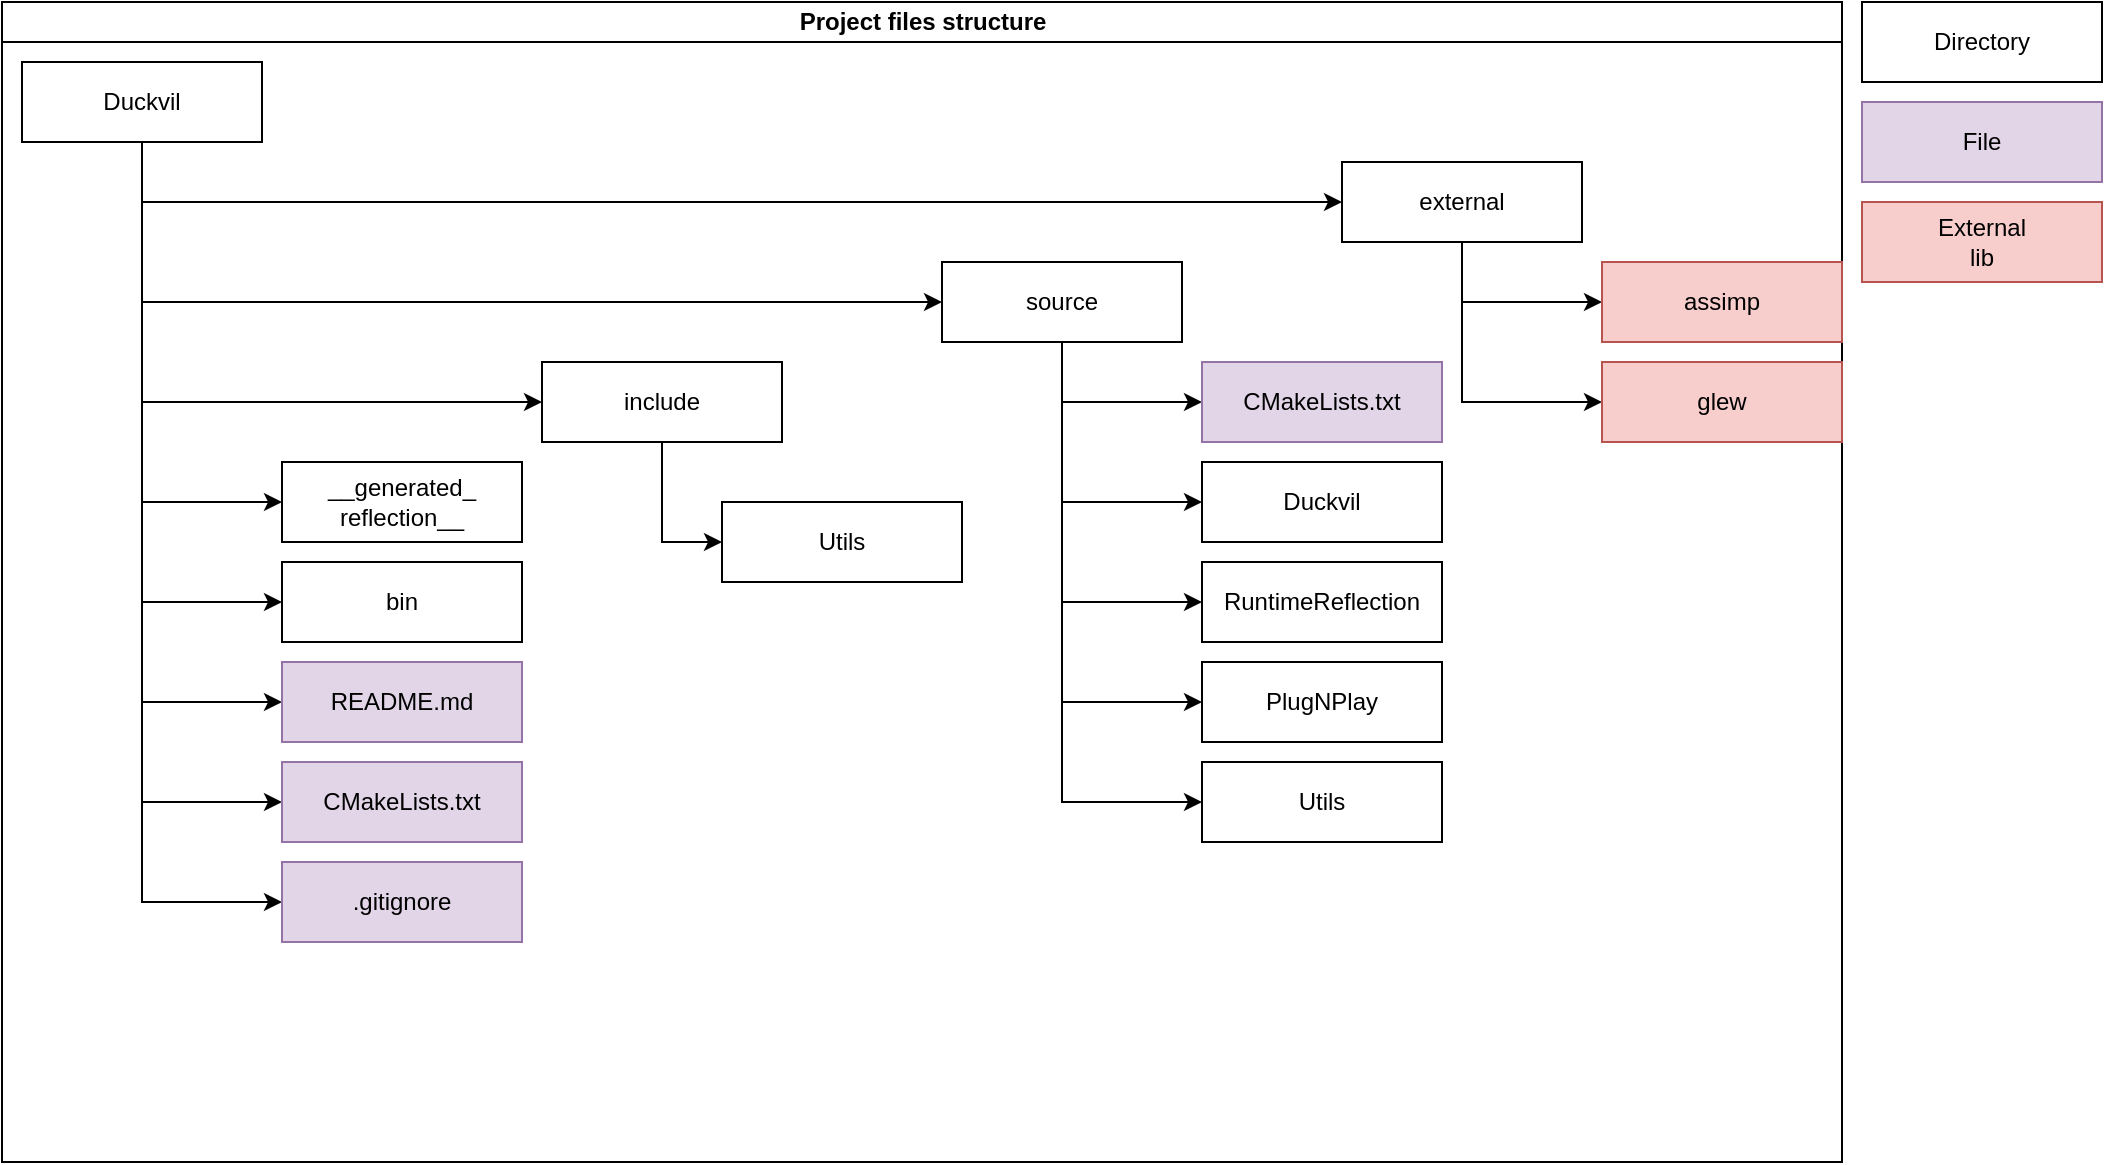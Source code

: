 <mxfile version="13.6.8" type="github">
  <diagram id="ULhpWxFNTIIWzPGshfsr" name="Page-1">
    <mxGraphModel dx="1695" dy="479" grid="1" gridSize="10" guides="1" tooltips="1" connect="1" arrows="1" fold="1" page="1" pageScale="1" pageWidth="827" pageHeight="1169" math="0" shadow="0">
      <root>
        <mxCell id="0" />
        <mxCell id="1" parent="0" />
        <mxCell id="LlnX-2IG8yPzgnpLX-u9-1" value="Project files structure" style="swimlane;html=1;startSize=20;horizontal=1;containerType=tree;" parent="1" vertex="1">
          <mxGeometry x="-80" y="20" width="920" height="580" as="geometry" />
        </mxCell>
        <mxCell id="LlnX-2IG8yPzgnpLX-u9-8" style="edgeStyle=orthogonalEdgeStyle;rounded=0;orthogonalLoop=1;jettySize=auto;html=1;exitX=0.5;exitY=1;exitDx=0;exitDy=0;entryX=0;entryY=0.5;entryDx=0;entryDy=0;" parent="LlnX-2IG8yPzgnpLX-u9-1" source="LlnX-2IG8yPzgnpLX-u9-3" target="LlnX-2IG8yPzgnpLX-u9-6" edge="1">
          <mxGeometry relative="1" as="geometry" />
        </mxCell>
        <mxCell id="LlnX-2IG8yPzgnpLX-u9-9" style="edgeStyle=orthogonalEdgeStyle;rounded=0;orthogonalLoop=1;jettySize=auto;html=1;exitX=0.5;exitY=1;exitDx=0;exitDy=0;entryX=0;entryY=0.5;entryDx=0;entryDy=0;" parent="LlnX-2IG8yPzgnpLX-u9-1" source="LlnX-2IG8yPzgnpLX-u9-3" target="LlnX-2IG8yPzgnpLX-u9-4" edge="1">
          <mxGeometry relative="1" as="geometry" />
        </mxCell>
        <mxCell id="LlnX-2IG8yPzgnpLX-u9-12" style="edgeStyle=orthogonalEdgeStyle;rounded=0;orthogonalLoop=1;jettySize=auto;html=1;exitX=0.5;exitY=1;exitDx=0;exitDy=0;entryX=0;entryY=0.5;entryDx=0;entryDy=0;" parent="LlnX-2IG8yPzgnpLX-u9-1" source="LlnX-2IG8yPzgnpLX-u9-3" target="LlnX-2IG8yPzgnpLX-u9-10" edge="1">
          <mxGeometry relative="1" as="geometry" />
        </mxCell>
        <mxCell id="LlnX-2IG8yPzgnpLX-u9-13" style="edgeStyle=orthogonalEdgeStyle;rounded=0;orthogonalLoop=1;jettySize=auto;html=1;exitX=0.5;exitY=1;exitDx=0;exitDy=0;entryX=0;entryY=0.5;entryDx=0;entryDy=0;" parent="LlnX-2IG8yPzgnpLX-u9-1" source="LlnX-2IG8yPzgnpLX-u9-3" target="LlnX-2IG8yPzgnpLX-u9-11" edge="1">
          <mxGeometry relative="1" as="geometry" />
        </mxCell>
        <mxCell id="LlnX-2IG8yPzgnpLX-u9-33" style="edgeStyle=orthogonalEdgeStyle;rounded=0;orthogonalLoop=1;jettySize=auto;html=1;exitX=0.5;exitY=1;exitDx=0;exitDy=0;entryX=0;entryY=0.5;entryDx=0;entryDy=0;" parent="LlnX-2IG8yPzgnpLX-u9-1" source="LlnX-2IG8yPzgnpLX-u9-3" target="LlnX-2IG8yPzgnpLX-u9-32" edge="1">
          <mxGeometry relative="1" as="geometry" />
        </mxCell>
        <mxCell id="3cNrSyrCyQC4IQd-5IiQ-3" style="edgeStyle=orthogonalEdgeStyle;rounded=0;orthogonalLoop=1;jettySize=auto;html=1;exitX=0.5;exitY=1;exitDx=0;exitDy=0;entryX=0;entryY=0.5;entryDx=0;entryDy=0;" edge="1" parent="LlnX-2IG8yPzgnpLX-u9-1" source="LlnX-2IG8yPzgnpLX-u9-3" target="LlnX-2IG8yPzgnpLX-u9-34">
          <mxGeometry relative="1" as="geometry" />
        </mxCell>
        <mxCell id="3cNrSyrCyQC4IQd-5IiQ-6" style="edgeStyle=orthogonalEdgeStyle;rounded=0;orthogonalLoop=1;jettySize=auto;html=1;exitX=0.5;exitY=1;exitDx=0;exitDy=0;entryX=0;entryY=0.5;entryDx=0;entryDy=0;" edge="1" parent="LlnX-2IG8yPzgnpLX-u9-1" source="LlnX-2IG8yPzgnpLX-u9-3" target="3cNrSyrCyQC4IQd-5IiQ-4">
          <mxGeometry relative="1" as="geometry" />
        </mxCell>
        <mxCell id="3cNrSyrCyQC4IQd-5IiQ-7" style="edgeStyle=orthogonalEdgeStyle;rounded=0;orthogonalLoop=1;jettySize=auto;html=1;exitX=0.5;exitY=1;exitDx=0;exitDy=0;entryX=0;entryY=0.5;entryDx=0;entryDy=0;" edge="1" parent="LlnX-2IG8yPzgnpLX-u9-1" source="LlnX-2IG8yPzgnpLX-u9-3" target="3cNrSyrCyQC4IQd-5IiQ-5">
          <mxGeometry relative="1" as="geometry" />
        </mxCell>
        <mxCell id="LlnX-2IG8yPzgnpLX-u9-3" value="Duckvil" style="whiteSpace=wrap;html=1;treeFolding=1;treeMoving=1;newEdgeStyle={&quot;edgeStyle&quot;:&quot;elbowEdgeStyle&quot;,&quot;startArrow&quot;:&quot;none&quot;,&quot;endArrow&quot;:&quot;none&quot;};" parent="LlnX-2IG8yPzgnpLX-u9-1" vertex="1">
          <mxGeometry x="10" y="30" width="120" height="40" as="geometry" />
        </mxCell>
        <mxCell id="LlnX-2IG8yPzgnpLX-u9-4" value="README.md" style="whiteSpace=wrap;html=1;treeFolding=1;treeMoving=1;newEdgeStyle={&quot;edgeStyle&quot;:&quot;elbowEdgeStyle&quot;,&quot;startArrow&quot;:&quot;none&quot;,&quot;endArrow&quot;:&quot;none&quot;};fillColor=#e1d5e7;strokeColor=#9673a6;" parent="LlnX-2IG8yPzgnpLX-u9-1" vertex="1">
          <mxGeometry x="140" y="330" width="120" height="40" as="geometry" />
        </mxCell>
        <mxCell id="LlnX-2IG8yPzgnpLX-u9-24" style="edgeStyle=orthogonalEdgeStyle;rounded=0;orthogonalLoop=1;jettySize=auto;html=1;exitX=0.5;exitY=1;exitDx=0;exitDy=0;entryX=0;entryY=0.5;entryDx=0;entryDy=0;" parent="LlnX-2IG8yPzgnpLX-u9-1" source="LlnX-2IG8yPzgnpLX-u9-6" target="LlnX-2IG8yPzgnpLX-u9-14" edge="1">
          <mxGeometry relative="1" as="geometry" />
        </mxCell>
        <mxCell id="LlnX-2IG8yPzgnpLX-u9-26" style="edgeStyle=orthogonalEdgeStyle;rounded=0;orthogonalLoop=1;jettySize=auto;html=1;exitX=0.5;exitY=1;exitDx=0;exitDy=0;entryX=0;entryY=0.5;entryDx=0;entryDy=0;" parent="LlnX-2IG8yPzgnpLX-u9-1" source="LlnX-2IG8yPzgnpLX-u9-6" target="LlnX-2IG8yPzgnpLX-u9-25" edge="1">
          <mxGeometry relative="1" as="geometry" />
        </mxCell>
        <mxCell id="LlnX-2IG8yPzgnpLX-u9-6" value="external" style="whiteSpace=wrap;html=1;treeFolding=1;treeMoving=1;newEdgeStyle={&quot;edgeStyle&quot;:&quot;elbowEdgeStyle&quot;,&quot;startArrow&quot;:&quot;none&quot;,&quot;endArrow&quot;:&quot;none&quot;};" parent="LlnX-2IG8yPzgnpLX-u9-1" vertex="1">
          <mxGeometry x="670" y="80" width="120" height="40" as="geometry" />
        </mxCell>
        <mxCell id="LlnX-2IG8yPzgnpLX-u9-27" style="edgeStyle=orthogonalEdgeStyle;rounded=0;orthogonalLoop=1;jettySize=auto;html=1;exitX=0.5;exitY=1;exitDx=0;exitDy=0;entryX=0;entryY=0.5;entryDx=0;entryDy=0;" parent="LlnX-2IG8yPzgnpLX-u9-1" source="LlnX-2IG8yPzgnpLX-u9-10" target="LlnX-2IG8yPzgnpLX-u9-22" edge="1">
          <mxGeometry relative="1" as="geometry" />
        </mxCell>
        <mxCell id="LlnX-2IG8yPzgnpLX-u9-29" style="edgeStyle=orthogonalEdgeStyle;rounded=0;orthogonalLoop=1;jettySize=auto;html=1;exitX=0.5;exitY=1;exitDx=0;exitDy=0;entryX=0;entryY=0.5;entryDx=0;entryDy=0;" parent="LlnX-2IG8yPzgnpLX-u9-1" source="LlnX-2IG8yPzgnpLX-u9-10" target="LlnX-2IG8yPzgnpLX-u9-28" edge="1">
          <mxGeometry relative="1" as="geometry" />
        </mxCell>
        <mxCell id="LlnX-2IG8yPzgnpLX-u9-31" style="edgeStyle=orthogonalEdgeStyle;rounded=0;orthogonalLoop=1;jettySize=auto;html=1;exitX=0.5;exitY=1;exitDx=0;exitDy=0;entryX=0;entryY=0.5;entryDx=0;entryDy=0;" parent="LlnX-2IG8yPzgnpLX-u9-1" source="LlnX-2IG8yPzgnpLX-u9-10" target="LlnX-2IG8yPzgnpLX-u9-30" edge="1">
          <mxGeometry relative="1" as="geometry" />
        </mxCell>
        <mxCell id="3cNrSyrCyQC4IQd-5IiQ-2" style="edgeStyle=orthogonalEdgeStyle;rounded=0;orthogonalLoop=1;jettySize=auto;html=1;exitX=0.5;exitY=1;exitDx=0;exitDy=0;entryX=0;entryY=0.5;entryDx=0;entryDy=0;" edge="1" parent="LlnX-2IG8yPzgnpLX-u9-1" source="LlnX-2IG8yPzgnpLX-u9-10" target="3cNrSyrCyQC4IQd-5IiQ-1">
          <mxGeometry relative="1" as="geometry" />
        </mxCell>
        <mxCell id="3cNrSyrCyQC4IQd-5IiQ-9" style="edgeStyle=orthogonalEdgeStyle;rounded=0;orthogonalLoop=1;jettySize=auto;html=1;exitX=0.5;exitY=1;exitDx=0;exitDy=0;entryX=0;entryY=0.5;entryDx=0;entryDy=0;" edge="1" parent="LlnX-2IG8yPzgnpLX-u9-1" source="LlnX-2IG8yPzgnpLX-u9-10" target="3cNrSyrCyQC4IQd-5IiQ-8">
          <mxGeometry relative="1" as="geometry" />
        </mxCell>
        <mxCell id="LlnX-2IG8yPzgnpLX-u9-10" value="source" style="whiteSpace=wrap;html=1;treeFolding=1;treeMoving=1;newEdgeStyle={&quot;edgeStyle&quot;:&quot;elbowEdgeStyle&quot;,&quot;startArrow&quot;:&quot;none&quot;,&quot;endArrow&quot;:&quot;none&quot;};" parent="LlnX-2IG8yPzgnpLX-u9-1" vertex="1">
          <mxGeometry x="470" y="130" width="120" height="40" as="geometry" />
        </mxCell>
        <mxCell id="3cNrSyrCyQC4IQd-5IiQ-12" style="edgeStyle=orthogonalEdgeStyle;rounded=0;orthogonalLoop=1;jettySize=auto;html=1;exitX=0.5;exitY=1;exitDx=0;exitDy=0;entryX=0;entryY=0.5;entryDx=0;entryDy=0;" edge="1" parent="LlnX-2IG8yPzgnpLX-u9-1" source="LlnX-2IG8yPzgnpLX-u9-11" target="3cNrSyrCyQC4IQd-5IiQ-10">
          <mxGeometry relative="1" as="geometry" />
        </mxCell>
        <mxCell id="LlnX-2IG8yPzgnpLX-u9-11" value="include" style="whiteSpace=wrap;html=1;treeFolding=1;treeMoving=1;newEdgeStyle={&quot;edgeStyle&quot;:&quot;elbowEdgeStyle&quot;,&quot;startArrow&quot;:&quot;none&quot;,&quot;endArrow&quot;:&quot;none&quot;};" parent="LlnX-2IG8yPzgnpLX-u9-1" vertex="1">
          <mxGeometry x="270" y="180" width="120" height="40" as="geometry" />
        </mxCell>
        <mxCell id="LlnX-2IG8yPzgnpLX-u9-14" value="assimp" style="whiteSpace=wrap;html=1;treeFolding=1;treeMoving=1;newEdgeStyle={&quot;edgeStyle&quot;:&quot;elbowEdgeStyle&quot;,&quot;startArrow&quot;:&quot;none&quot;,&quot;endArrow&quot;:&quot;none&quot;};fillColor=#f8cecc;strokeColor=#b85450;" parent="LlnX-2IG8yPzgnpLX-u9-1" vertex="1">
          <mxGeometry x="800" y="130" width="120" height="40" as="geometry" />
        </mxCell>
        <mxCell id="LlnX-2IG8yPzgnpLX-u9-22" value="Duckvil" style="whiteSpace=wrap;html=1;treeFolding=1;treeMoving=1;newEdgeStyle={&quot;edgeStyle&quot;:&quot;elbowEdgeStyle&quot;,&quot;startArrow&quot;:&quot;none&quot;,&quot;endArrow&quot;:&quot;none&quot;};" parent="LlnX-2IG8yPzgnpLX-u9-1" vertex="1">
          <mxGeometry x="600" y="230" width="120" height="40" as="geometry" />
        </mxCell>
        <mxCell id="LlnX-2IG8yPzgnpLX-u9-25" value="glew" style="whiteSpace=wrap;html=1;treeFolding=1;treeMoving=1;newEdgeStyle={&quot;edgeStyle&quot;:&quot;elbowEdgeStyle&quot;,&quot;startArrow&quot;:&quot;none&quot;,&quot;endArrow&quot;:&quot;none&quot;};fillColor=#f8cecc;strokeColor=#b85450;" parent="LlnX-2IG8yPzgnpLX-u9-1" vertex="1">
          <mxGeometry x="800" y="180" width="120" height="40" as="geometry" />
        </mxCell>
        <mxCell id="LlnX-2IG8yPzgnpLX-u9-28" value="RuntimeReflection" style="whiteSpace=wrap;html=1;treeFolding=1;treeMoving=1;newEdgeStyle={&quot;edgeStyle&quot;:&quot;elbowEdgeStyle&quot;,&quot;startArrow&quot;:&quot;none&quot;,&quot;endArrow&quot;:&quot;none&quot;};" parent="LlnX-2IG8yPzgnpLX-u9-1" vertex="1">
          <mxGeometry x="600" y="280" width="120" height="40" as="geometry" />
        </mxCell>
        <mxCell id="LlnX-2IG8yPzgnpLX-u9-30" value="PlugNPlay" style="whiteSpace=wrap;html=1;treeFolding=1;treeMoving=1;newEdgeStyle={&quot;edgeStyle&quot;:&quot;elbowEdgeStyle&quot;,&quot;startArrow&quot;:&quot;none&quot;,&quot;endArrow&quot;:&quot;none&quot;};" parent="LlnX-2IG8yPzgnpLX-u9-1" vertex="1">
          <mxGeometry x="600" y="330" width="120" height="40" as="geometry" />
        </mxCell>
        <mxCell id="LlnX-2IG8yPzgnpLX-u9-32" value="&lt;div&gt;__generated_&lt;/div&gt;&lt;div&gt;reflection__&lt;/div&gt;" style="whiteSpace=wrap;html=1;treeFolding=1;treeMoving=1;newEdgeStyle={&quot;edgeStyle&quot;:&quot;elbowEdgeStyle&quot;,&quot;startArrow&quot;:&quot;none&quot;,&quot;endArrow&quot;:&quot;none&quot;};" parent="LlnX-2IG8yPzgnpLX-u9-1" vertex="1">
          <mxGeometry x="140" y="230" width="120" height="40" as="geometry" />
        </mxCell>
        <mxCell id="LlnX-2IG8yPzgnpLX-u9-34" value="bin" style="whiteSpace=wrap;html=1;treeFolding=1;treeMoving=1;newEdgeStyle={&quot;edgeStyle&quot;:&quot;elbowEdgeStyle&quot;,&quot;startArrow&quot;:&quot;none&quot;,&quot;endArrow&quot;:&quot;none&quot;};" parent="LlnX-2IG8yPzgnpLX-u9-1" vertex="1">
          <mxGeometry x="140" y="280" width="120" height="40" as="geometry" />
        </mxCell>
        <mxCell id="3cNrSyrCyQC4IQd-5IiQ-1" value="CMakeLists.txt" style="whiteSpace=wrap;html=1;treeFolding=1;treeMoving=1;newEdgeStyle={&quot;edgeStyle&quot;:&quot;elbowEdgeStyle&quot;,&quot;startArrow&quot;:&quot;none&quot;,&quot;endArrow&quot;:&quot;none&quot;};fillColor=#e1d5e7;strokeColor=#9673a6;" vertex="1" parent="LlnX-2IG8yPzgnpLX-u9-1">
          <mxGeometry x="600" y="180" width="120" height="40" as="geometry" />
        </mxCell>
        <mxCell id="3cNrSyrCyQC4IQd-5IiQ-4" value="CMakeLists.txt" style="whiteSpace=wrap;html=1;treeFolding=1;treeMoving=1;newEdgeStyle={&quot;edgeStyle&quot;:&quot;elbowEdgeStyle&quot;,&quot;startArrow&quot;:&quot;none&quot;,&quot;endArrow&quot;:&quot;none&quot;};fillColor=#e1d5e7;strokeColor=#9673a6;" vertex="1" parent="LlnX-2IG8yPzgnpLX-u9-1">
          <mxGeometry x="140" y="380" width="120" height="40" as="geometry" />
        </mxCell>
        <mxCell id="3cNrSyrCyQC4IQd-5IiQ-5" value=".gitignore" style="whiteSpace=wrap;html=1;treeFolding=1;treeMoving=1;newEdgeStyle={&quot;edgeStyle&quot;:&quot;elbowEdgeStyle&quot;,&quot;startArrow&quot;:&quot;none&quot;,&quot;endArrow&quot;:&quot;none&quot;};fillColor=#e1d5e7;strokeColor=#9673a6;" vertex="1" parent="LlnX-2IG8yPzgnpLX-u9-1">
          <mxGeometry x="140" y="430" width="120" height="40" as="geometry" />
        </mxCell>
        <mxCell id="3cNrSyrCyQC4IQd-5IiQ-8" value="Utils" style="whiteSpace=wrap;html=1;treeFolding=1;treeMoving=1;newEdgeStyle={&quot;edgeStyle&quot;:&quot;elbowEdgeStyle&quot;,&quot;startArrow&quot;:&quot;none&quot;,&quot;endArrow&quot;:&quot;none&quot;};" vertex="1" parent="LlnX-2IG8yPzgnpLX-u9-1">
          <mxGeometry x="600" y="380" width="120" height="40" as="geometry" />
        </mxCell>
        <mxCell id="3cNrSyrCyQC4IQd-5IiQ-10" value="Utils" style="whiteSpace=wrap;html=1;treeFolding=1;treeMoving=1;newEdgeStyle={&quot;edgeStyle&quot;:&quot;elbowEdgeStyle&quot;,&quot;startArrow&quot;:&quot;none&quot;,&quot;endArrow&quot;:&quot;none&quot;};" vertex="1" parent="LlnX-2IG8yPzgnpLX-u9-1">
          <mxGeometry x="360" y="250" width="120" height="40" as="geometry" />
        </mxCell>
        <mxCell id="LlnX-2IG8yPzgnpLX-u9-16" value="" style="rounded=0;whiteSpace=wrap;html=1;" parent="1" vertex="1">
          <mxGeometry x="850" y="20" width="120" height="40" as="geometry" />
        </mxCell>
        <mxCell id="LlnX-2IG8yPzgnpLX-u9-17" value="Directory" style="text;html=1;strokeColor=none;fillColor=none;align=center;verticalAlign=middle;whiteSpace=wrap;rounded=0;" parent="1" vertex="1">
          <mxGeometry x="890" y="30" width="40" height="20" as="geometry" />
        </mxCell>
        <mxCell id="LlnX-2IG8yPzgnpLX-u9-18" value="" style="rounded=0;whiteSpace=wrap;html=1;fillColor=#e1d5e7;strokeColor=#9673a6;" parent="1" vertex="1">
          <mxGeometry x="850" y="70" width="120" height="40" as="geometry" />
        </mxCell>
        <mxCell id="LlnX-2IG8yPzgnpLX-u9-19" value="File" style="text;html=1;strokeColor=none;fillColor=none;align=center;verticalAlign=middle;whiteSpace=wrap;rounded=0;" parent="1" vertex="1">
          <mxGeometry x="890" y="80" width="40" height="20" as="geometry" />
        </mxCell>
        <mxCell id="LlnX-2IG8yPzgnpLX-u9-20" value="" style="rounded=0;whiteSpace=wrap;html=1;fillColor=#f8cecc;strokeColor=#b85450;" parent="1" vertex="1">
          <mxGeometry x="850" y="120" width="120" height="40" as="geometry" />
        </mxCell>
        <mxCell id="LlnX-2IG8yPzgnpLX-u9-21" value="External lib" style="text;html=1;strokeColor=none;fillColor=none;align=center;verticalAlign=middle;whiteSpace=wrap;rounded=0;" parent="1" vertex="1">
          <mxGeometry x="890" y="130" width="40" height="20" as="geometry" />
        </mxCell>
      </root>
    </mxGraphModel>
  </diagram>
</mxfile>

